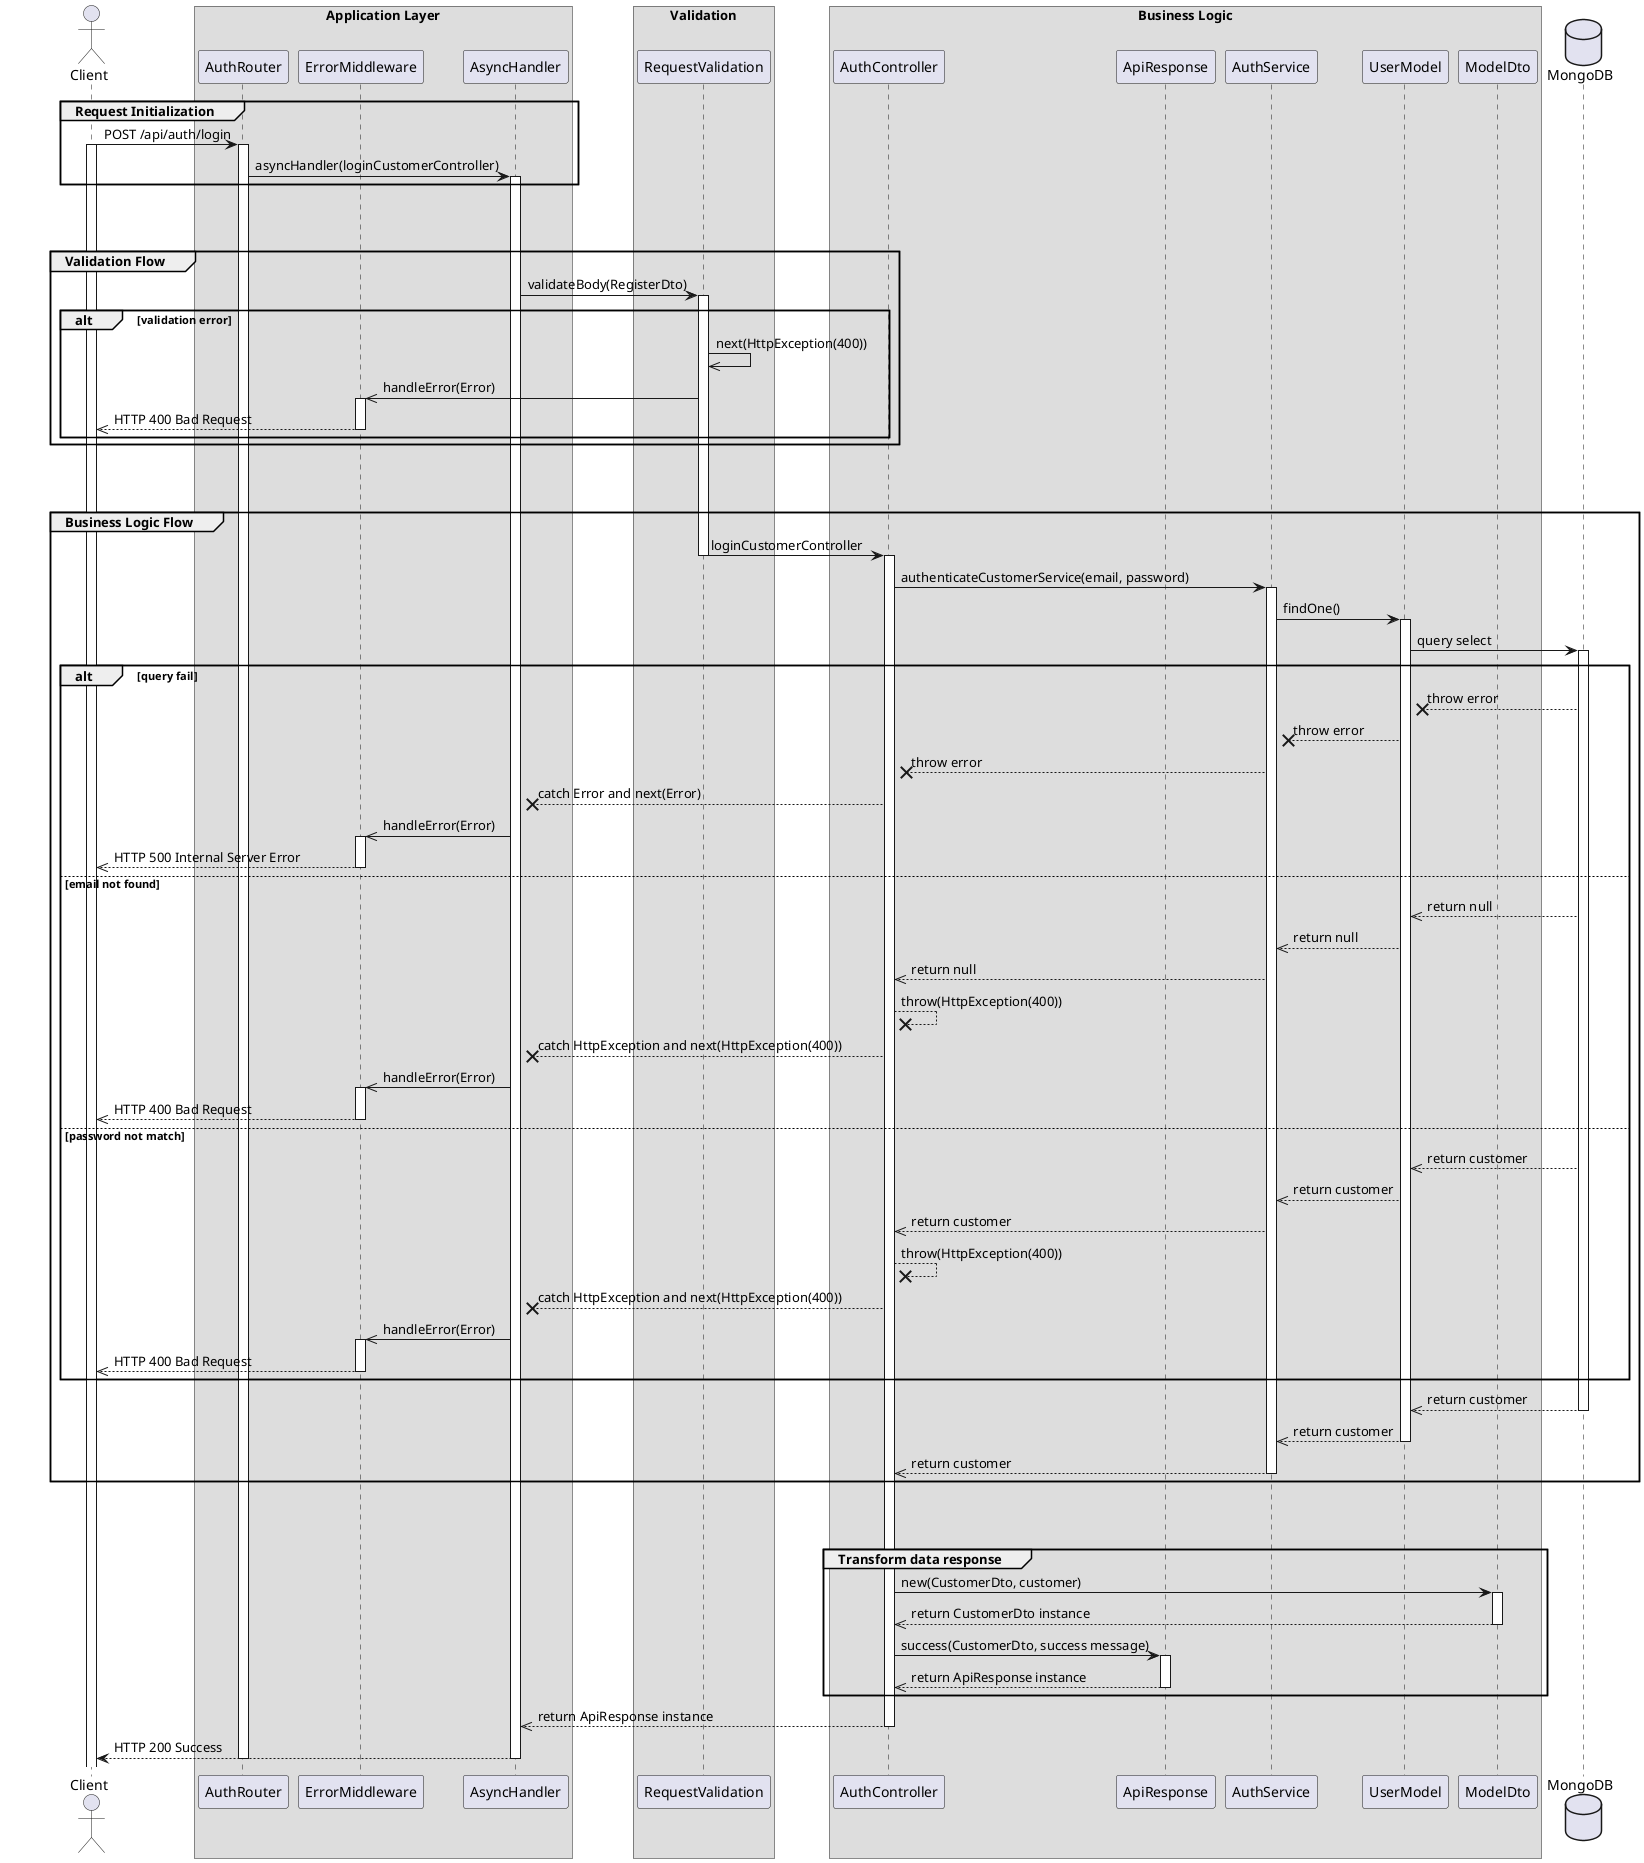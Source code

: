 @startuml Login Customer

actor Client

box "Application Layer"
participant AuthRouter 
participant ErrorMiddleware 
participant AsyncHandler 
end box

box "Validation"
participant RequestValidation
end box

box "Business Logic"
participant AuthController
participant ApiResponse
participant AuthService
participant UserModel
participant ModelDto
end box

database MongoDB

' Step 1
group Request Initialization
    Client -> AuthRouter: POST /api/auth/login
    activate Client
    activate AuthRouter
    AuthRouter -> AsyncHandler: asyncHandler(loginCustomerController)
    activate AsyncHandler
end

break
break


' Step 2
group Validation Flow
    AsyncHandler -> RequestValidation: validateBody(RegisterDto)
    activate RequestValidation
    alt validation error
        RequestValidation ->> RequestValidation: next(HttpException(400))
        RequestValidation ->> ErrorMiddleware: handleError(Error)
        activate ErrorMiddleware
        ErrorMiddleware -->> Client: HTTP 400 Bad Request
        deactivate ErrorMiddleware
    end
    
end

break
break


' step 3
group Business Logic Flow
    RequestValidation -> AuthController: loginCustomerController
    deactivate RequestValidation
    activate AuthController
    AuthController -> AuthService: authenticateCustomerService(email, password)
    activate AuthService
    AuthService -> UserModel: findOne()
    activate UserModel
    UserModel -> MongoDB: query select
    activate MongoDB

    alt query fail 
        MongoDB --x UserModel: throw error
        UserModel --x AuthService: throw error
        AuthService --x AuthController: throw error
        AuthController --x AsyncHandler: catch Error and next(Error)
        AsyncHandler ->> ErrorMiddleware: handleError(Error)
        activate ErrorMiddleware
        ErrorMiddleware -->> Client: HTTP 500 Internal Server Error
        deactivate ErrorMiddleware
    else email not found
        MongoDB -->> UserModel: return null
        UserModel -->> AuthService: return null
        AuthService -->> AuthController: return null
        AuthController --x AuthController: throw(HttpException(400))
        AuthController --x AsyncHandler: catch HttpException and next(HttpException(400))
        AsyncHandler ->> ErrorMiddleware: handleError(Error)
        activate ErrorMiddleware
        ErrorMiddleware -->> Client: HTTP 400 Bad Request
        deactivate ErrorMiddleware
    else password not match
        MongoDB -->> UserModel: return customer
        UserModel -->> AuthService: return customer
        AuthService -->> AuthController: return customer
        AuthController --x AuthController: throw(HttpException(400))
        AuthController --x AsyncHandler: catch HttpException and next(HttpException(400))
        AsyncHandler ->> ErrorMiddleware: handleError(Error)
        activate ErrorMiddleware
        ErrorMiddleware -->> Client: HTTP 400 Bad Request
        deactivate ErrorMiddleware
    end

    MongoDB -->> UserModel: return customer
    deactivate MongoDB
    UserModel -->> AuthService: return customer
    deactivate UserModel
    AuthService -->> AuthController: return customer
    deactivate AuthService
    
end   
break 
break

group Transform data response
    AuthController -> ModelDto: new(CustomerDto, customer)
    activate ModelDto
    ModelDto -->> AuthController: return CustomerDto instance
    deactivate ModelDto

    AuthController -> ApiResponse: success(CustomerDto, success message)
    activate ApiResponse
    ApiResponse -->> AuthController: return ApiResponse instance
    deactivate ApiResponse 
end
AuthController -->> AsyncHandler: return ApiResponse instance
deactivate AuthController
AsyncHandler --> Client: HTTP 200 Success
deactivate AsyncHandler
deactivate AuthRouter


@enduml